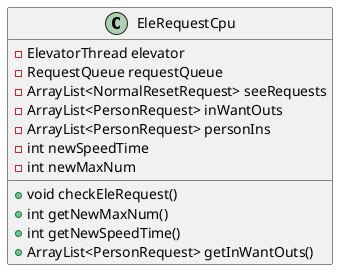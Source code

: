@startuml
class EleRequestCpu {
- ElevatorThread elevator
- RequestQueue requestQueue
- ArrayList<NormalResetRequest> seeRequests
- ArrayList<PersonRequest> inWantOuts
- ArrayList<PersonRequest> personIns
- int newSpeedTime
- int newMaxNum
+ void checkEleRequest()
+ int getNewMaxNum()
+ int getNewSpeedTime()
+ ArrayList<PersonRequest> getInWantOuts()
}


@enduml